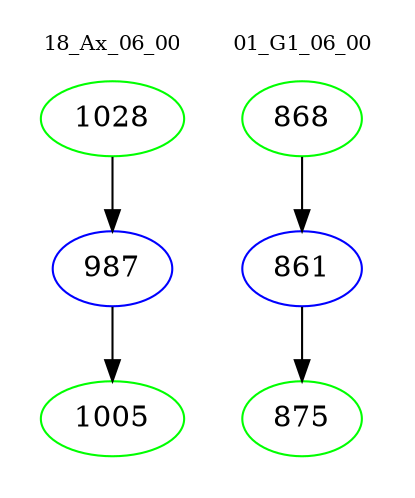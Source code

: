 digraph{
subgraph cluster_0 {
color = white
label = "18_Ax_06_00";
fontsize=10;
T0_1028 [label="1028", color="green"]
T0_1028 -> T0_987 [color="black"]
T0_987 [label="987", color="blue"]
T0_987 -> T0_1005 [color="black"]
T0_1005 [label="1005", color="green"]
}
subgraph cluster_1 {
color = white
label = "01_G1_06_00";
fontsize=10;
T1_868 [label="868", color="green"]
T1_868 -> T1_861 [color="black"]
T1_861 [label="861", color="blue"]
T1_861 -> T1_875 [color="black"]
T1_875 [label="875", color="green"]
}
}
